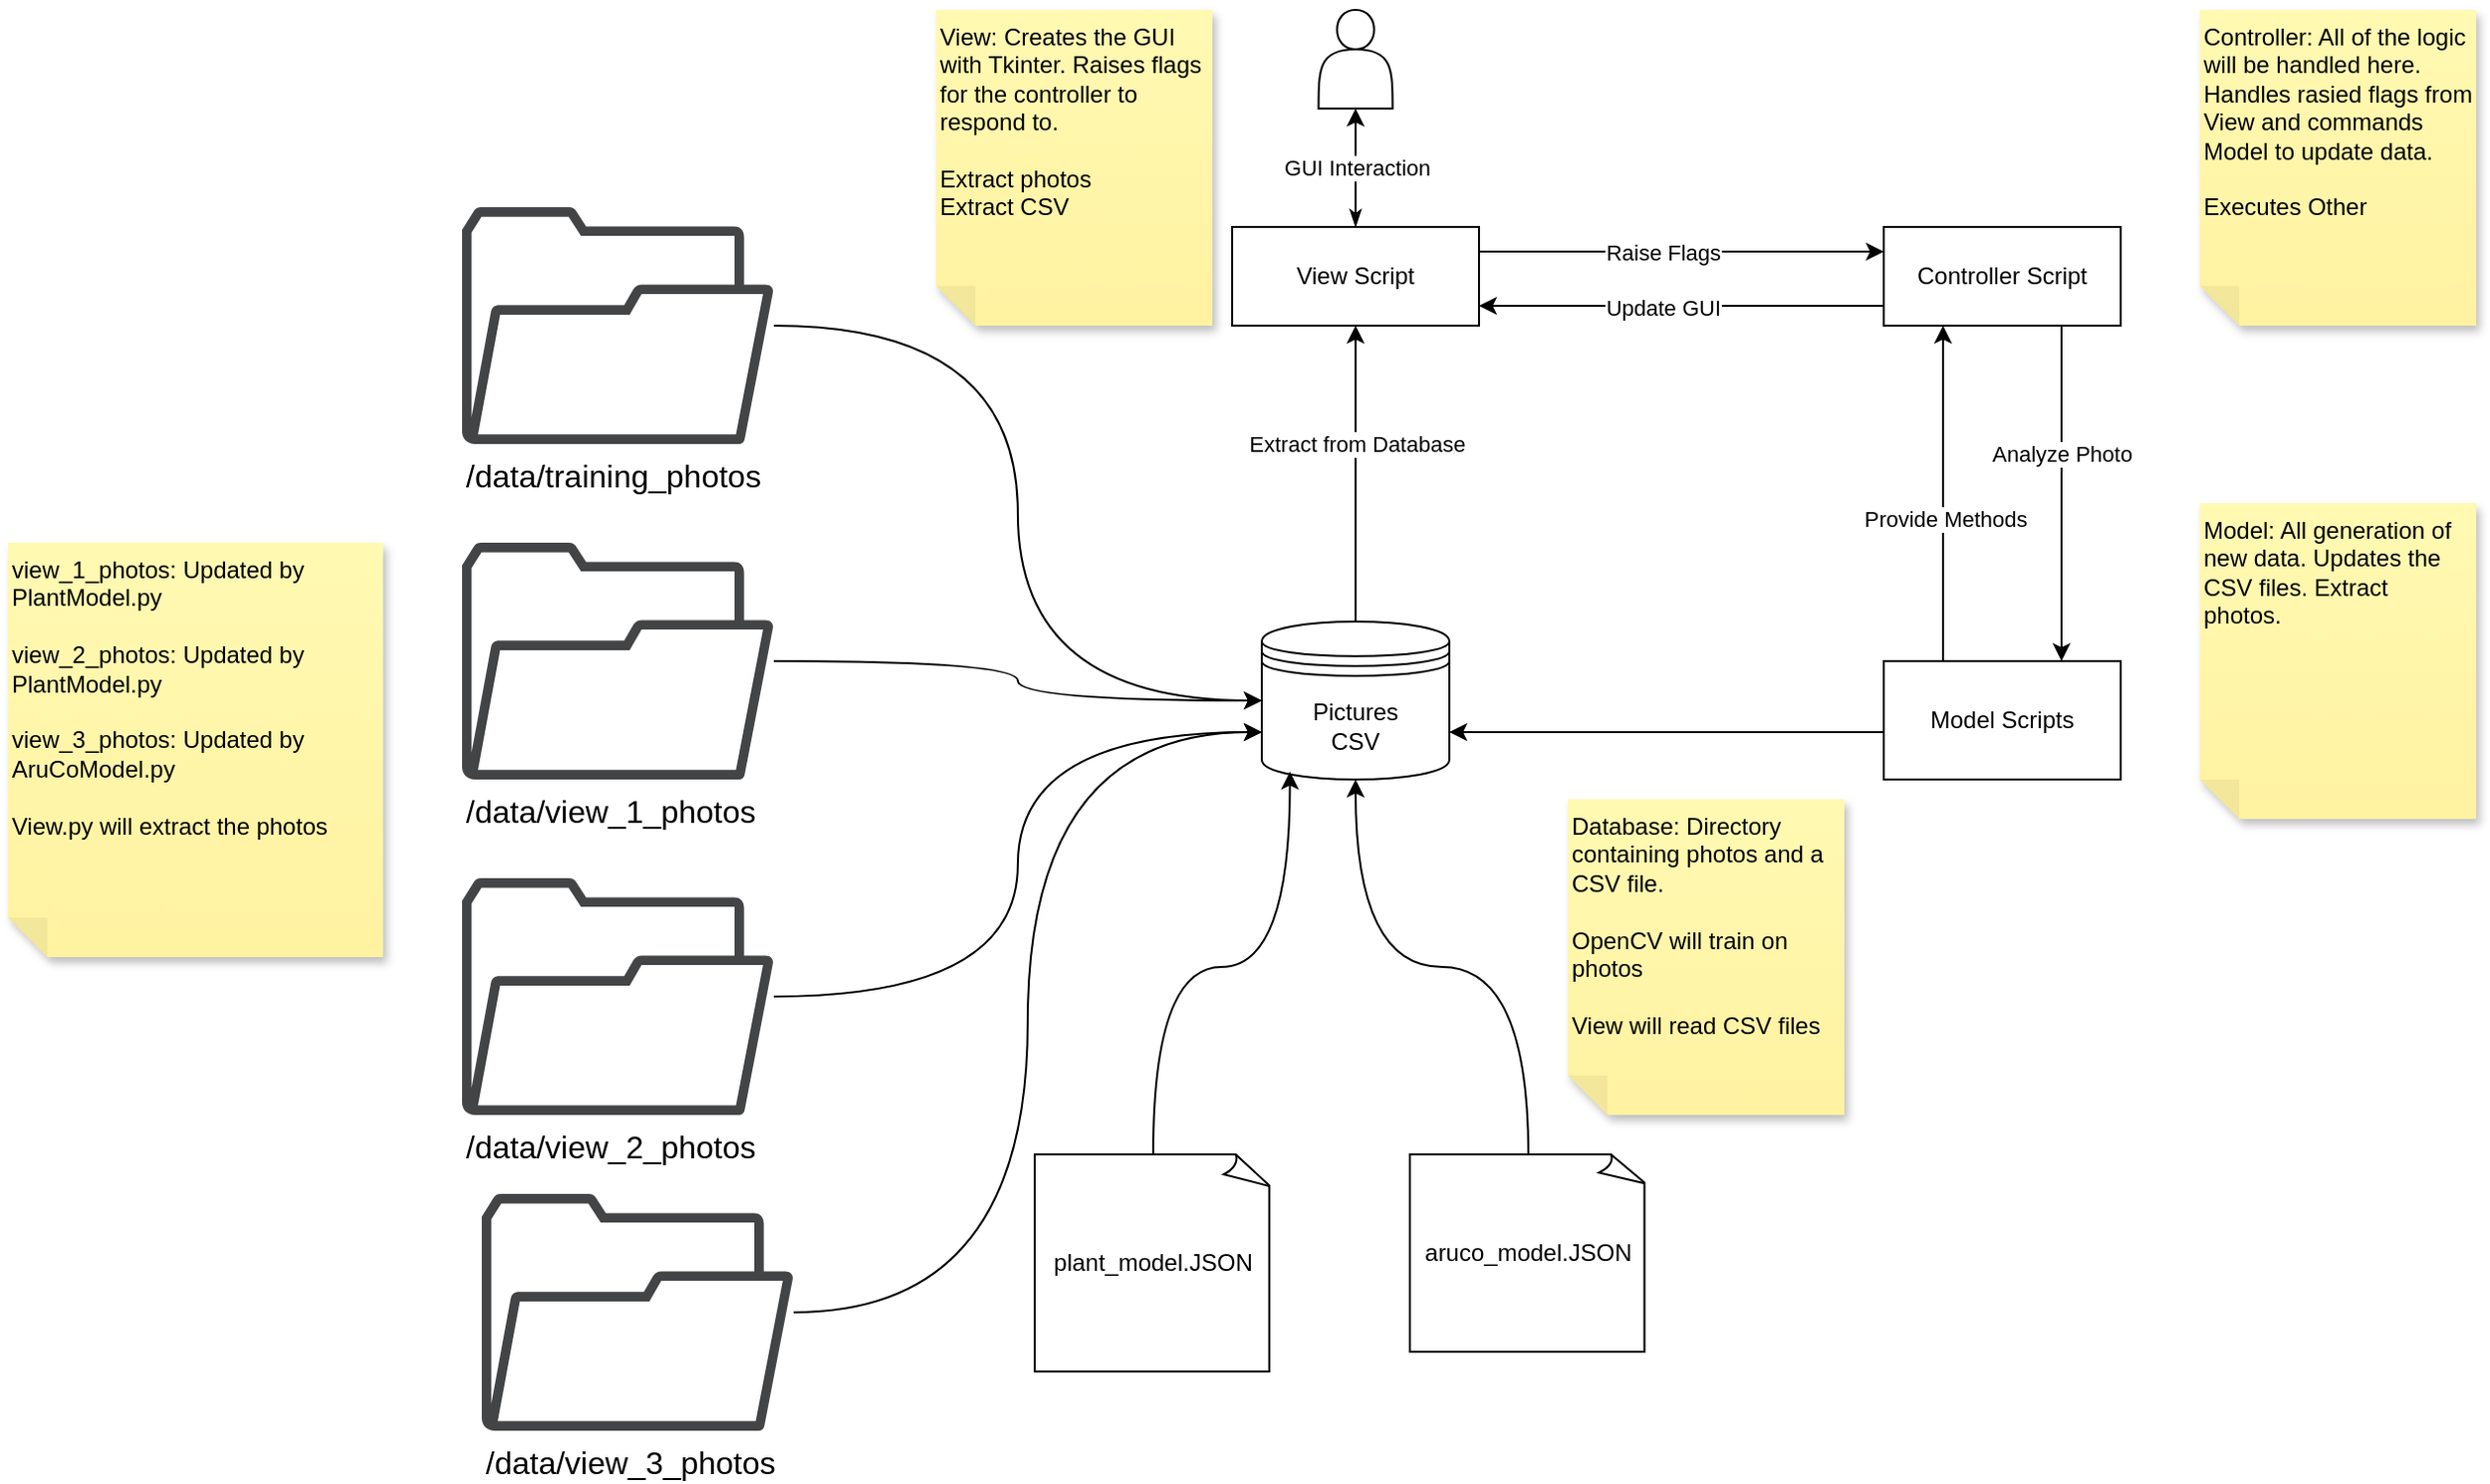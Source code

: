 <mxfile version="21.1.2" type="device" pages="3">
  <diagram name="System_Overview" id="W62WBc0dJXu3pJ372kPs">
    <mxGraphModel dx="1955" dy="822" grid="1" gridSize="10" guides="1" tooltips="1" connect="1" arrows="1" fold="1" page="1" pageScale="1" pageWidth="850" pageHeight="1100" math="0" shadow="0">
      <root>
        <mxCell id="0" />
        <mxCell id="1" parent="0" />
        <mxCell id="F2mH_FUqLK_WFXkWN0rF-1" value="" style="shape=actor;whiteSpace=wrap;html=1;" parent="1" vertex="1">
          <mxGeometry x="213.75" y="10" width="37.5" height="50" as="geometry" />
        </mxCell>
        <mxCell id="F2mH_FUqLK_WFXkWN0rF-9" style="edgeStyle=orthogonalEdgeStyle;rounded=0;orthogonalLoop=1;jettySize=auto;html=1;entryX=0.5;entryY=1;entryDx=0;entryDy=0;startArrow=classicThin;startFill=1;" parent="1" source="F2mH_FUqLK_WFXkWN0rF-3" target="F2mH_FUqLK_WFXkWN0rF-1" edge="1">
          <mxGeometry relative="1" as="geometry" />
        </mxCell>
        <mxCell id="F2mH_FUqLK_WFXkWN0rF-15" value="GUI Interaction" style="edgeLabel;html=1;align=center;verticalAlign=middle;resizable=0;points=[];" parent="F2mH_FUqLK_WFXkWN0rF-9" vertex="1" connectable="0">
          <mxGeometry x="0.194" relative="1" as="geometry">
            <mxPoint y="6" as="offset" />
          </mxGeometry>
        </mxCell>
        <mxCell id="F2mH_FUqLK_WFXkWN0rF-17" style="edgeStyle=orthogonalEdgeStyle;rounded=0;orthogonalLoop=1;jettySize=auto;html=1;entryX=0;entryY=0.25;entryDx=0;entryDy=0;" parent="1" source="F2mH_FUqLK_WFXkWN0rF-3" target="F2mH_FUqLK_WFXkWN0rF-4" edge="1">
          <mxGeometry relative="1" as="geometry">
            <Array as="points">
              <mxPoint x="398" y="133" />
            </Array>
          </mxGeometry>
        </mxCell>
        <mxCell id="F2mH_FUqLK_WFXkWN0rF-26" value="Raise Flags" style="edgeLabel;html=1;align=center;verticalAlign=middle;resizable=0;points=[];" parent="F2mH_FUqLK_WFXkWN0rF-17" vertex="1" connectable="0">
          <mxGeometry x="-0.095" relative="1" as="geometry">
            <mxPoint as="offset" />
          </mxGeometry>
        </mxCell>
        <mxCell id="F2mH_FUqLK_WFXkWN0rF-3" value="View Script" style="rounded=0;whiteSpace=wrap;html=1;" parent="1" vertex="1">
          <mxGeometry x="170" y="120" width="125" height="50" as="geometry" />
        </mxCell>
        <mxCell id="F2mH_FUqLK_WFXkWN0rF-16" style="edgeStyle=orthogonalEdgeStyle;rounded=0;orthogonalLoop=1;jettySize=auto;html=1;" parent="1" source="F2mH_FUqLK_WFXkWN0rF-4" edge="1">
          <mxGeometry relative="1" as="geometry">
            <mxPoint x="295" y="160" as="targetPoint" />
            <Array as="points">
              <mxPoint x="295" y="160" />
            </Array>
          </mxGeometry>
        </mxCell>
        <mxCell id="F2mH_FUqLK_WFXkWN0rF-27" value="Update GUI" style="edgeLabel;html=1;align=center;verticalAlign=middle;resizable=0;points=[];" parent="F2mH_FUqLK_WFXkWN0rF-16" vertex="1" connectable="0">
          <mxGeometry x="0.099" y="1" relative="1" as="geometry">
            <mxPoint as="offset" />
          </mxGeometry>
        </mxCell>
        <mxCell id="F2mH_FUqLK_WFXkWN0rF-18" style="edgeStyle=orthogonalEdgeStyle;rounded=0;orthogonalLoop=1;jettySize=auto;html=1;entryX=0.75;entryY=0;entryDx=0;entryDy=0;" parent="1" source="F2mH_FUqLK_WFXkWN0rF-4" target="F2mH_FUqLK_WFXkWN0rF-13" edge="1">
          <mxGeometry relative="1" as="geometry">
            <Array as="points">
              <mxPoint x="590" y="200" />
              <mxPoint x="590" y="200" />
            </Array>
          </mxGeometry>
        </mxCell>
        <mxCell id="F2mH_FUqLK_WFXkWN0rF-29" value="Analyze Photo" style="edgeLabel;html=1;align=center;verticalAlign=middle;resizable=0;points=[];" parent="F2mH_FUqLK_WFXkWN0rF-18" vertex="1" connectable="0">
          <mxGeometry x="-0.243" relative="1" as="geometry">
            <mxPoint as="offset" />
          </mxGeometry>
        </mxCell>
        <mxCell id="F2mH_FUqLK_WFXkWN0rF-4" value="Controller Script" style="rounded=0;whiteSpace=wrap;html=1;" parent="1" vertex="1">
          <mxGeometry x="500" y="120" width="120" height="50" as="geometry" />
        </mxCell>
        <mxCell id="F2mH_FUqLK_WFXkWN0rF-11" style="edgeStyle=orthogonalEdgeStyle;rounded=0;orthogonalLoop=1;jettySize=auto;html=1;entryX=0.5;entryY=1;entryDx=0;entryDy=0;exitX=0.5;exitY=0;exitDx=0;exitDy=0;" parent="1" source="F2mH_FUqLK_WFXkWN0rF-6" target="F2mH_FUqLK_WFXkWN0rF-3" edge="1">
          <mxGeometry relative="1" as="geometry">
            <mxPoint x="232.5" y="240" as="sourcePoint" />
          </mxGeometry>
        </mxCell>
        <mxCell id="F2mH_FUqLK_WFXkWN0rF-28" value="Extract from Database" style="edgeLabel;html=1;align=center;verticalAlign=middle;resizable=0;points=[];" parent="F2mH_FUqLK_WFXkWN0rF-11" vertex="1" connectable="0">
          <mxGeometry x="0.202" relative="1" as="geometry">
            <mxPoint as="offset" />
          </mxGeometry>
        </mxCell>
        <mxCell id="F2mH_FUqLK_WFXkWN0rF-6" value="Pictures&lt;br&gt;CSV" style="shape=datastore;whiteSpace=wrap;html=1;" parent="1" vertex="1">
          <mxGeometry x="185" y="320" width="95" height="80" as="geometry" />
        </mxCell>
        <mxCell id="F2mH_FUqLK_WFXkWN0rF-14" style="edgeStyle=orthogonalEdgeStyle;rounded=0;orthogonalLoop=1;jettySize=auto;html=1;entryX=1;entryY=0.7;entryDx=0;entryDy=0;" parent="1" source="F2mH_FUqLK_WFXkWN0rF-13" target="F2mH_FUqLK_WFXkWN0rF-6" edge="1">
          <mxGeometry relative="1" as="geometry">
            <mxPoint x="290" y="370" as="targetPoint" />
            <Array as="points">
              <mxPoint x="470" y="376" />
              <mxPoint x="470" y="376" />
            </Array>
          </mxGeometry>
        </mxCell>
        <mxCell id="F2mH_FUqLK_WFXkWN0rF-20" style="edgeStyle=orthogonalEdgeStyle;rounded=0;orthogonalLoop=1;jettySize=auto;html=1;entryX=0.25;entryY=1;entryDx=0;entryDy=0;" parent="1" source="F2mH_FUqLK_WFXkWN0rF-13" target="F2mH_FUqLK_WFXkWN0rF-4" edge="1">
          <mxGeometry relative="1" as="geometry">
            <Array as="points">
              <mxPoint x="530" y="280" />
              <mxPoint x="530" y="280" />
            </Array>
          </mxGeometry>
        </mxCell>
        <mxCell id="F2mH_FUqLK_WFXkWN0rF-30" value="Provide Methods" style="edgeLabel;html=1;align=center;verticalAlign=middle;resizable=0;points=[];" parent="F2mH_FUqLK_WFXkWN0rF-20" vertex="1" connectable="0">
          <mxGeometry x="-0.155" y="-1" relative="1" as="geometry">
            <mxPoint as="offset" />
          </mxGeometry>
        </mxCell>
        <mxCell id="F2mH_FUqLK_WFXkWN0rF-13" value="Model Scripts" style="rounded=0;whiteSpace=wrap;html=1;" parent="1" vertex="1">
          <mxGeometry x="500" y="340" width="120" height="60" as="geometry" />
        </mxCell>
        <mxCell id="F2mH_FUqLK_WFXkWN0rF-21" value="Controller: All of the logic will be handled here. Handles rasied flags from View and commands Model to update data.&amp;nbsp;&lt;br&gt;&lt;br&gt;Executes Other" style="shape=note;whiteSpace=wrap;html=1;backgroundOutline=1;fontColor=#000000;darkOpacity=0.05;fillColor=#FFF9B2;strokeColor=none;fillStyle=solid;direction=west;gradientDirection=north;gradientColor=#FFF2A1;shadow=1;size=20;pointerEvents=1;horizontal=1;verticalAlign=top;align=left;" parent="1" vertex="1">
          <mxGeometry x="660" y="10" width="140" height="160" as="geometry" />
        </mxCell>
        <mxCell id="F2mH_FUqLK_WFXkWN0rF-22" value="Model: All generation of new data. Updates the CSV files. Extract photos.&amp;nbsp;" style="shape=note;whiteSpace=wrap;html=1;backgroundOutline=1;fontColor=#000000;darkOpacity=0.05;fillColor=#FFF9B2;strokeColor=none;fillStyle=solid;direction=west;gradientDirection=north;gradientColor=#FFF2A1;shadow=1;size=20;pointerEvents=1;verticalAlign=top;align=left;" parent="1" vertex="1">
          <mxGeometry x="660" y="260" width="140" height="160" as="geometry" />
        </mxCell>
        <mxCell id="F2mH_FUqLK_WFXkWN0rF-24" value="Database: Directory containing photos and a CSV file.&amp;nbsp;&lt;br&gt;&lt;br&gt;OpenCV will train on photos&lt;br&gt;&lt;br&gt;View will read CSV files" style="shape=note;whiteSpace=wrap;html=1;backgroundOutline=1;fontColor=#000000;darkOpacity=0.05;fillColor=#FFF9B2;strokeColor=none;fillStyle=solid;direction=west;gradientDirection=north;gradientColor=#FFF2A1;shadow=1;size=20;pointerEvents=1;verticalAlign=top;align=left;" parent="1" vertex="1">
          <mxGeometry x="340" y="410" width="140" height="160" as="geometry" />
        </mxCell>
        <mxCell id="F2mH_FUqLK_WFXkWN0rF-25" value="View: Creates the GUI with Tkinter. Raises flags for the controller to respond to.&amp;nbsp;&lt;br&gt;&lt;br&gt;Extract photos&lt;br&gt;Extract CSV&amp;nbsp;" style="shape=note;whiteSpace=wrap;html=1;backgroundOutline=1;fontColor=#000000;darkOpacity=0.05;fillColor=#FFF9B2;strokeColor=none;fillStyle=solid;direction=west;gradientDirection=north;gradientColor=#FFF2A1;shadow=1;size=20;pointerEvents=1;verticalAlign=top;align=left;" parent="1" vertex="1">
          <mxGeometry x="20" y="10" width="140" height="160" as="geometry" />
        </mxCell>
        <mxCell id="fJOFrV4WpMcn3VLVgLX9-7" style="edgeStyle=orthogonalEdgeStyle;rounded=0;orthogonalLoop=1;jettySize=auto;html=1;entryX=0.5;entryY=1;entryDx=0;entryDy=0;curved=1;" parent="1" source="fJOFrV4WpMcn3VLVgLX9-1" target="F2mH_FUqLK_WFXkWN0rF-6" edge="1">
          <mxGeometry relative="1" as="geometry" />
        </mxCell>
        <mxCell id="fJOFrV4WpMcn3VLVgLX9-1" value="aruco_model.JSON" style="whiteSpace=wrap;html=1;shape=mxgraph.basic.document" parent="1" vertex="1">
          <mxGeometry x="260" y="590" width="120" height="100" as="geometry" />
        </mxCell>
        <mxCell id="fJOFrV4WpMcn3VLVgLX9-6" style="edgeStyle=orthogonalEdgeStyle;rounded=0;orthogonalLoop=1;jettySize=auto;html=1;entryX=0.15;entryY=0.95;entryDx=0;entryDy=0;entryPerimeter=0;curved=1;" parent="1" source="fJOFrV4WpMcn3VLVgLX9-2" target="F2mH_FUqLK_WFXkWN0rF-6" edge="1">
          <mxGeometry relative="1" as="geometry" />
        </mxCell>
        <mxCell id="fJOFrV4WpMcn3VLVgLX9-2" value="plant_model.JSON" style="whiteSpace=wrap;html=1;shape=mxgraph.basic.document" parent="1" vertex="1">
          <mxGeometry x="70" y="590" width="120" height="110" as="geometry" />
        </mxCell>
        <mxCell id="Y7-mlrsMqzR5W267q_G9-7" style="edgeStyle=orthogonalEdgeStyle;rounded=0;orthogonalLoop=1;jettySize=auto;html=1;entryX=0;entryY=0.5;entryDx=0;entryDy=0;curved=1;" parent="1" source="fJOFrV4WpMcn3VLVgLX9-4" target="F2mH_FUqLK_WFXkWN0rF-6" edge="1">
          <mxGeometry relative="1" as="geometry" />
        </mxCell>
        <mxCell id="fJOFrV4WpMcn3VLVgLX9-4" value="/data/training_photos" style="sketch=0;pointerEvents=1;shadow=0;dashed=0;html=1;strokeColor=none;fillColor=#434445;aspect=fixed;labelPosition=center;verticalLabelPosition=bottom;verticalAlign=top;align=left;outlineConnect=0;shape=mxgraph.vvd.folder;horizontal=1;fontSize=16;" parent="1" vertex="1">
          <mxGeometry x="-220" y="110" width="157.89" height="120" as="geometry" />
        </mxCell>
        <mxCell id="Y7-mlrsMqzR5W267q_G9-8" style="edgeStyle=orthogonalEdgeStyle;rounded=0;orthogonalLoop=1;jettySize=auto;html=1;entryX=0;entryY=0.5;entryDx=0;entryDy=0;curved=1;" parent="1" source="Y7-mlrsMqzR5W267q_G9-1" target="F2mH_FUqLK_WFXkWN0rF-6" edge="1">
          <mxGeometry relative="1" as="geometry" />
        </mxCell>
        <mxCell id="Y7-mlrsMqzR5W267q_G9-1" value="/data/view_1_photos" style="sketch=0;pointerEvents=1;shadow=0;dashed=0;html=1;strokeColor=none;fillColor=#434445;aspect=fixed;labelPosition=center;verticalLabelPosition=bottom;verticalAlign=top;align=left;outlineConnect=0;shape=mxgraph.vvd.folder;horizontal=1;fontSize=16;" parent="1" vertex="1">
          <mxGeometry x="-220" y="280" width="157.89" height="120" as="geometry" />
        </mxCell>
        <mxCell id="Y7-mlrsMqzR5W267q_G9-9" style="edgeStyle=orthogonalEdgeStyle;rounded=0;orthogonalLoop=1;jettySize=auto;html=1;entryX=0;entryY=0.7;entryDx=0;entryDy=0;curved=1;" parent="1" source="Y7-mlrsMqzR5W267q_G9-4" target="F2mH_FUqLK_WFXkWN0rF-6" edge="1">
          <mxGeometry relative="1" as="geometry" />
        </mxCell>
        <mxCell id="Y7-mlrsMqzR5W267q_G9-4" value="/data/view_2_photos" style="sketch=0;pointerEvents=1;shadow=0;dashed=0;html=1;strokeColor=none;fillColor=#434445;aspect=fixed;labelPosition=center;verticalLabelPosition=bottom;verticalAlign=top;align=left;outlineConnect=0;shape=mxgraph.vvd.folder;horizontal=1;fontSize=16;" parent="1" vertex="1">
          <mxGeometry x="-220" y="450" width="157.89" height="120" as="geometry" />
        </mxCell>
        <mxCell id="Y7-mlrsMqzR5W267q_G9-10" style="edgeStyle=orthogonalEdgeStyle;rounded=0;orthogonalLoop=1;jettySize=auto;html=1;entryX=0;entryY=0.7;entryDx=0;entryDy=0;curved=1;" parent="1" source="Y7-mlrsMqzR5W267q_G9-5" target="F2mH_FUqLK_WFXkWN0rF-6" edge="1">
          <mxGeometry relative="1" as="geometry" />
        </mxCell>
        <mxCell id="Y7-mlrsMqzR5W267q_G9-5" value="/data/view_3_photos" style="sketch=0;pointerEvents=1;shadow=0;dashed=0;html=1;strokeColor=none;fillColor=#434445;aspect=fixed;labelPosition=center;verticalLabelPosition=bottom;verticalAlign=top;align=left;outlineConnect=0;shape=mxgraph.vvd.folder;horizontal=1;fontSize=16;" parent="1" vertex="1">
          <mxGeometry x="-210" y="610" width="157.89" height="120" as="geometry" />
        </mxCell>
        <mxCell id="LuB1hXhjsYv1q2qlf1Kx-1" value="view_1_photos: Updated by PlantModel.py&lt;br&gt;&lt;br&gt;view_2_photos: Updated by PlantModel.py&lt;br&gt;&lt;br&gt;view_3_photos: Updated by AruCoModel.py&lt;br&gt;&lt;br&gt;View.py will extract the photos" style="shape=note;whiteSpace=wrap;html=1;backgroundOutline=1;fontColor=#000000;darkOpacity=0.05;fillColor=#FFF9B2;strokeColor=none;fillStyle=solid;direction=west;gradientDirection=north;gradientColor=#FFF2A1;shadow=1;size=20;pointerEvents=1;align=left;verticalAlign=top;" vertex="1" parent="1">
          <mxGeometry x="-450" y="280" width="190" height="210" as="geometry" />
        </mxCell>
      </root>
    </mxGraphModel>
  </diagram>
  <diagram id="RU4EUe5mBqhzKCZHCKLA" name="view_GUI">
    <mxGraphModel dx="2163" dy="976" grid="0" gridSize="10" guides="1" tooltips="1" connect="1" arrows="1" fold="1" page="1" pageScale="1" pageWidth="850" pageHeight="1100" math="0" shadow="0">
      <root>
        <mxCell id="0" />
        <mxCell id="1" parent="0" />
        <mxCell id="b3JfOETVGV9nyhh6I8iH-1" value="" style="rounded=0;whiteSpace=wrap;html=1;fillColor=#f5f5f5;fontColor=#333333;strokeColor=#666666;" vertex="1" parent="1">
          <mxGeometry x="-91" y="164" width="1321" height="783" as="geometry" />
        </mxCell>
        <mxCell id="7BTILMqd11kQHuoIIA3a-1" value="Take a picture" style="labelPosition=center;verticalLabelPosition=middle;align=center;html=1;shape=mxgraph.basic.shaded_button;dx=10;fillColor=#f5f5f5;strokeColor=#666666;whiteSpace=wrap;fontColor=#333333;" parent="1" vertex="1">
          <mxGeometry x="190" y="350" width="213" height="50" as="geometry" />
        </mxCell>
        <mxCell id="7BTILMqd11kQHuoIIA3a-2" value="Photo_View_1" style="rounded=0;whiteSpace=wrap;html=1;fillColor=none;strokeColor=#d3d3d3;strokeWidth=2;verticalAlign=top;align=left;" parent="1" vertex="1">
          <mxGeometry x="485" y="366" width="200" height="240" as="geometry" />
        </mxCell>
        <mxCell id="7BTILMqd11kQHuoIIA3a-5" value="" style="verticalLabelPosition=bottom;html=1;verticalAlign=top;align=center;shape=mxgraph.floorplan.plant;" parent="1" vertex="1">
          <mxGeometry x="535" y="476" width="100" height="110" as="geometry" />
        </mxCell>
        <mxCell id="7BTILMqd11kQHuoIIA3a-6" value="Photo_View_1:&amp;nbsp; Un-altered photo taken.&amp;nbsp;&lt;br&gt;&lt;br&gt;Photo_View_2: Photo with color segmentation artificats&lt;br&gt;&lt;br&gt;Photo_View_3: Photo with plant aruco identification artifcats&amp;nbsp;&lt;br&gt;&lt;br&gt;Photo_view_4: scatter plot of colrs in image (Reach)" style="shape=note;whiteSpace=wrap;html=1;backgroundOutline=1;fontColor=#000000;darkOpacity=0.05;fillColor=#FFF9B2;strokeColor=none;fillStyle=solid;direction=west;gradientDirection=north;gradientColor=#FFF2A1;shadow=1;size=20;pointerEvents=1;verticalAlign=top;align=left;" parent="1" vertex="1">
          <mxGeometry x="961" y="374" width="201" height="211" as="geometry" />
        </mxCell>
        <mxCell id="7BTILMqd11kQHuoIIA3a-7" value="Photo_View_3" style="rounded=0;whiteSpace=wrap;html=1;fillColor=none;strokeColor=#d3d3d3;strokeWidth=2;verticalAlign=top;align=left;" parent="1" vertex="1">
          <mxGeometry x="190" y="640" width="200" height="240" as="geometry" />
        </mxCell>
        <mxCell id="7BTILMqd11kQHuoIIA3a-8" value="" style="verticalLabelPosition=bottom;html=1;verticalAlign=top;align=center;shape=mxgraph.floorplan.plant;" parent="1" vertex="1">
          <mxGeometry x="230" y="750" width="100" height="110" as="geometry" />
        </mxCell>
        <mxCell id="7BTILMqd11kQHuoIIA3a-9" value="Photo_View_2" style="rounded=0;whiteSpace=wrap;html=1;fillColor=none;strokeColor=#d3d3d3;strokeWidth=2;verticalAlign=top;align=left;" parent="1" vertex="1">
          <mxGeometry x="480" y="640" width="200" height="240" as="geometry" />
        </mxCell>
        <mxCell id="7BTILMqd11kQHuoIIA3a-10" value="" style="verticalLabelPosition=bottom;html=1;verticalAlign=top;align=center;shape=mxgraph.floorplan.plant;" parent="1" vertex="1">
          <mxGeometry x="530" y="750" width="100" height="110" as="geometry" />
        </mxCell>
        <mxCell id="7BTILMqd11kQHuoIIA3a-11" value="D1: Plant Height: (Numeric)" style="rounded=0;whiteSpace=wrap;html=1;align=left;fillColor=#fff2cc;strokeColor=#d6b656;" parent="1" vertex="1">
          <mxGeometry x="190" y="415" width="210" height="40" as="geometry" />
        </mxCell>
        <mxCell id="7BTILMqd11kQHuoIIA3a-12" value="D2: Leaf to Flower Ratio: (Numeric)" style="rounded=0;whiteSpace=wrap;html=1;align=left;fillColor=#fff2cc;strokeColor=#d6b656;" parent="1" vertex="1">
          <mxGeometry x="190" y="470" width="210" height="40" as="geometry" />
        </mxCell>
        <mxCell id="7BTILMqd11kQHuoIIA3a-17" value="" style="html=1;shadow=0;dashed=0;shape=mxgraph.bootstrap.rrect;rSize=5;strokeColor=none;fillColor=#f6f6f6;whiteSpace=wrap;" parent="1" vertex="1">
          <mxGeometry x="326" y="533" width="94" height="20" as="geometry" />
        </mxCell>
        <mxCell id="7BTILMqd11kQHuoIIA3a-18" value="" style="html=1;shadow=0;dashed=0;shape=mxgraph.bootstrap.leftButtonStriped;fillColor=#55BFE0;fontColor=#FFFFFF;whiteSpace=wrap;" parent="7BTILMqd11kQHuoIIA3a-17" vertex="1">
          <mxGeometry width="58.75" height="20" as="geometry" />
        </mxCell>
        <mxCell id="7BTILMqd11kQHuoIIA3a-19" value="" style="html=1;shadow=0;dashed=0;shape=mxgraph.bootstrap.rrect;rSize=5;strokeColor=none;fillColor=#f6f6f6;whiteSpace=wrap;" parent="1" vertex="1">
          <mxGeometry x="326" y="574" width="94" height="20" as="geometry" />
        </mxCell>
        <mxCell id="7BTILMqd11kQHuoIIA3a-20" value="" style="html=1;shadow=0;dashed=0;shape=mxgraph.bootstrap.leftButtonStriped;fillColor=#55BFE0;fontColor=#FFFFFF;whiteSpace=wrap;" parent="7BTILMqd11kQHuoIIA3a-19" vertex="1">
          <mxGeometry width="58.75" height="20" as="geometry" />
        </mxCell>
        <mxCell id="7BTILMqd11kQHuoIIA3a-21" value="D3: Plant Health Bar" style="whiteSpace=wrap;html=1;fillColor=#fff2cc;strokeColor=#d6b656;" parent="1" vertex="1">
          <mxGeometry x="190" y="529" width="125" height="28" as="geometry" />
        </mxCell>
        <mxCell id="7BTILMqd11kQHuoIIA3a-22" value="D4: Flower Level Bar" style="whiteSpace=wrap;html=1;fillColor=#fff2cc;strokeColor=#d6b656;" parent="1" vertex="1">
          <mxGeometry x="190" y="570" width="125" height="28" as="geometry" />
        </mxCell>
        <mxCell id="7BTILMqd11kQHuoIIA3a-25" value="My Plant Tracker" style="rounded=0;whiteSpace=wrap;html=1;fillColor=#f5f5f5;fontColor=#333333;strokeColor=#666666;" parent="1" vertex="1">
          <mxGeometry x="187" y="275" width="495" height="60" as="geometry" />
        </mxCell>
        <mxCell id="7BTILMqd11kQHuoIIA3a-27" value="User will update the entire system with pressing &quot;Take a Picture&quot; button.&amp;nbsp;&lt;br&gt;&lt;br&gt;All data points will be updated.&amp;nbsp;" style="shape=note;whiteSpace=wrap;html=1;backgroundOutline=1;fontColor=#000000;darkOpacity=0.05;fillColor=#FFF9B2;strokeColor=none;fillStyle=solid;direction=west;gradientDirection=north;gradientColor=#FFF2A1;shadow=1;size=20;pointerEvents=1;align=left;verticalAlign=top;" parent="1" vertex="1">
          <mxGeometry x="5" y="275" width="160" height="160" as="geometry" />
        </mxCell>
        <mxCell id="0wqp4sQfu4tUy8CLVBSQ-1" value="D1: Derived from database&lt;br&gt;&lt;br&gt;D2: Derived from database&lt;br&gt;&lt;br&gt;D3: Derived from green_to_green_max_ratio&lt;br&gt;&lt;br&gt;D4: Derived from flower_to_leaf_ratio" style="shape=note;whiteSpace=wrap;html=1;backgroundOutline=1;fontColor=#000000;darkOpacity=0.05;fillColor=#FFF9B2;strokeColor=none;fillStyle=solid;direction=west;gradientDirection=north;gradientColor=#FFF2A1;shadow=1;size=20;pointerEvents=1;align=left;verticalAlign=top;" parent="1" vertex="1">
          <mxGeometry x="5" y="470" width="160" height="182" as="geometry" />
        </mxCell>
        <mxCell id="0wqp4sQfu4tUy8CLVBSQ-2" value="Photo_View_4" style="rounded=0;whiteSpace=wrap;html=1;fillColor=none;strokeColor=#d3d3d3;strokeWidth=2;verticalAlign=top;align=left;" parent="1" vertex="1">
          <mxGeometry x="725" y="366" width="200" height="240" as="geometry" />
        </mxCell>
        <mxCell id="0wqp4sQfu4tUy8CLVBSQ-3" value="" style="verticalLabelPosition=bottom;html=1;verticalAlign=top;align=center;shape=mxgraph.floorplan.plant;" parent="1" vertex="1">
          <mxGeometry x="767" y="453" width="100" height="110" as="geometry" />
        </mxCell>
      </root>
    </mxGraphModel>
  </diagram>
  <diagram id="7bWlyvjQoz-sf_b5oIfg" name="UML">
    <mxGraphModel dx="1463" dy="909" grid="1" gridSize="10" guides="1" tooltips="1" connect="1" arrows="1" fold="1" page="1" pageScale="1" pageWidth="850" pageHeight="1100" math="0" shadow="0">
      <root>
        <mxCell id="0" />
        <mxCell id="1" parent="0" />
        <mxCell id="97KFQHoQ1xQwNFU3Ieou-4" style="edgeStyle=orthogonalEdgeStyle;rounded=0;orthogonalLoop=1;jettySize=auto;html=1;entryX=0.495;entryY=1.015;entryDx=0;entryDy=0;entryPerimeter=0;dashed=1;dashPattern=8 8;curved=1;endArrow=none;endFill=0;startArrow=classic;startFill=1;" parent="1" source="Mx5o0UkkK_ICXzjV9Y-4-1" target="Mx5o0UkkK_ICXzjV9Y-4-16" edge="1">
          <mxGeometry relative="1" as="geometry" />
        </mxCell>
        <mxCell id="QguI9fj5a5n1PYs7zX6k-3" value="Depends on" style="edgeLabel;html=1;align=center;verticalAlign=middle;resizable=0;points=[];" vertex="1" connectable="0" parent="97KFQHoQ1xQwNFU3Ieou-4">
          <mxGeometry x="0.255" y="-4" relative="1" as="geometry">
            <mxPoint x="-22" as="offset" />
          </mxGeometry>
        </mxCell>
        <mxCell id="Mx5o0UkkK_ICXzjV9Y-4-1" value="ArucoModel.py" style="swimlane;fontStyle=1;align=center;verticalAlign=top;childLayout=stackLayout;horizontal=1;startSize=26;horizontalStack=0;resizeParent=1;resizeParentMax=0;resizeLast=0;collapsible=1;marginBottom=0;whiteSpace=wrap;html=1;" parent="1" vertex="1">
          <mxGeometry x="220" y="390" width="320" height="86" as="geometry" />
        </mxCell>
        <mxCell id="Mx5o0UkkK_ICXzjV9Y-4-2" value="- plant_height: double" style="text;strokeColor=none;fillColor=none;align=left;verticalAlign=top;spacingLeft=4;spacingRight=4;overflow=hidden;rotatable=0;points=[[0,0.5],[1,0.5]];portConstraint=eastwest;whiteSpace=wrap;html=1;" parent="Mx5o0UkkK_ICXzjV9Y-4-1" vertex="1">
          <mxGeometry y="26" width="320" height="26" as="geometry" />
        </mxCell>
        <mxCell id="Mx5o0UkkK_ICXzjV9Y-4-3" value="" style="line;strokeWidth=1;fillColor=none;align=left;verticalAlign=middle;spacingTop=-1;spacingLeft=3;spacingRight=3;rotatable=0;labelPosition=right;points=[];portConstraint=eastwest;strokeColor=inherit;" parent="Mx5o0UkkK_ICXzjV9Y-4-1" vertex="1">
          <mxGeometry y="52" width="320" height="8" as="geometry" />
        </mxCell>
        <mxCell id="Mx5o0UkkK_ICXzjV9Y-4-4" value="+ updateDatabase(void): boolean" style="text;strokeColor=none;fillColor=none;align=left;verticalAlign=top;spacingLeft=4;spacingRight=4;overflow=hidden;rotatable=0;points=[[0,0.5],[1,0.5]];portConstraint=eastwest;whiteSpace=wrap;html=1;" parent="Mx5o0UkkK_ICXzjV9Y-4-1" vertex="1">
          <mxGeometry y="60" width="320" height="26" as="geometry" />
        </mxCell>
        <mxCell id="97KFQHoQ1xQwNFU3Ieou-5" style="edgeStyle=orthogonalEdgeStyle;rounded=0;orthogonalLoop=1;jettySize=auto;html=1;entryX=1;entryY=0.5;entryDx=0;entryDy=0;dashed=1;dashPattern=8 8;curved=1;endArrow=none;endFill=0;startArrow=classic;startFill=1;" parent="1" source="Mx5o0UkkK_ICXzjV9Y-4-5" target="Mx5o0UkkK_ICXzjV9Y-4-14" edge="1">
          <mxGeometry relative="1" as="geometry" />
        </mxCell>
        <mxCell id="QguI9fj5a5n1PYs7zX6k-4" value="Depends on" style="edgeLabel;html=1;align=center;verticalAlign=middle;resizable=0;points=[];" vertex="1" connectable="0" parent="97KFQHoQ1xQwNFU3Ieou-5">
          <mxGeometry x="-0.491" y="34" relative="1" as="geometry">
            <mxPoint as="offset" />
          </mxGeometry>
        </mxCell>
        <mxCell id="Mx5o0UkkK_ICXzjV9Y-4-5" value="PlantModel.py" style="swimlane;fontStyle=1;align=center;verticalAlign=top;childLayout=stackLayout;horizontal=1;startSize=26;horizontalStack=0;resizeParent=1;resizeParentMax=0;resizeLast=0;collapsible=1;marginBottom=0;whiteSpace=wrap;html=1;" parent="1" vertex="1">
          <mxGeometry x="680" y="400" width="260" height="242" as="geometry" />
        </mxCell>
        <mxCell id="Cj4eXl6U9WVURNELB_ab-1" value="- flower_to_leaf_ratio: double" style="text;strokeColor=none;fillColor=none;align=left;verticalAlign=top;spacingLeft=4;spacingRight=4;overflow=hidden;rotatable=0;points=[[0,0.5],[1,0.5]];portConstraint=eastwest;whiteSpace=wrap;html=1;" parent="Mx5o0UkkK_ICXzjV9Y-4-5" vertex="1">
          <mxGeometry y="26" width="260" height="26" as="geometry" />
        </mxCell>
        <mxCell id="eHpSEIZ-DhEM_juLLfqD-1" value="- green_to_green_max_ratio: double" style="text;strokeColor=none;fillColor=none;align=left;verticalAlign=top;spacingLeft=4;spacingRight=4;overflow=hidden;rotatable=0;points=[[0,0.5],[1,0.5]];portConstraint=eastwest;whiteSpace=wrap;html=1;" parent="Mx5o0UkkK_ICXzjV9Y-4-5" vertex="1">
          <mxGeometry y="52" width="260" height="26" as="geometry" />
        </mxCell>
        <mxCell id="4YIr0hMOkdn0ZHAy8nmf-1" value="- green_color_minumum: double" style="text;strokeColor=none;fillColor=none;align=left;verticalAlign=top;spacingLeft=4;spacingRight=4;overflow=hidden;rotatable=0;points=[[0,0.5],[1,0.5]];portConstraint=eastwest;whiteSpace=wrap;html=1;" parent="Mx5o0UkkK_ICXzjV9Y-4-5" vertex="1">
          <mxGeometry y="78" width="260" height="26" as="geometry" />
        </mxCell>
        <mxCell id="4YIr0hMOkdn0ZHAy8nmf-2" value="- green_color_maximum: double" style="text;strokeColor=none;fillColor=none;align=left;verticalAlign=top;spacingLeft=4;spacingRight=4;overflow=hidden;rotatable=0;points=[[0,0.5],[1,0.5]];portConstraint=eastwest;whiteSpace=wrap;html=1;" parent="Mx5o0UkkK_ICXzjV9Y-4-5" vertex="1">
          <mxGeometry y="104" width="260" height="26" as="geometry" />
        </mxCell>
        <mxCell id="Mx5o0UkkK_ICXzjV9Y-4-21" value="- does_plant_have_flowers: boolean" style="text;strokeColor=none;fillColor=none;align=left;verticalAlign=top;spacingLeft=4;spacingRight=4;overflow=hidden;rotatable=0;points=[[0,0.5],[1,0.5]];portConstraint=eastwest;whiteSpace=wrap;html=1;" parent="Mx5o0UkkK_ICXzjV9Y-4-5" vertex="1">
          <mxGeometry y="130" width="260" height="26" as="geometry" />
        </mxCell>
        <mxCell id="Mx5o0UkkK_ICXzjV9Y-4-20" value="- is_plant_healthy: boolean" style="text;strokeColor=none;fillColor=none;align=left;verticalAlign=top;spacingLeft=4;spacingRight=4;overflow=hidden;rotatable=0;points=[[0,0.5],[1,0.5]];portConstraint=eastwest;whiteSpace=wrap;html=1;" parent="Mx5o0UkkK_ICXzjV9Y-4-5" vertex="1">
          <mxGeometry y="156" width="260" height="26" as="geometry" />
        </mxCell>
        <mxCell id="Mx5o0UkkK_ICXzjV9Y-4-7" value="" style="line;strokeWidth=1;fillColor=none;align=left;verticalAlign=middle;spacingTop=-1;spacingLeft=3;spacingRight=3;rotatable=0;labelPosition=right;points=[];portConstraint=eastwest;strokeColor=inherit;" parent="Mx5o0UkkK_ICXzjV9Y-4-5" vertex="1">
          <mxGeometry y="182" width="260" height="8" as="geometry" />
        </mxCell>
        <mxCell id="Mx5o0UkkK_ICXzjV9Y-4-17" value="+ method(type): type" style="text;strokeColor=none;fillColor=none;align=left;verticalAlign=top;spacingLeft=4;spacingRight=4;overflow=hidden;rotatable=0;points=[[0,0.5],[1,0.5]];portConstraint=eastwest;whiteSpace=wrap;html=1;" parent="Mx5o0UkkK_ICXzjV9Y-4-5" vertex="1">
          <mxGeometry y="190" width="260" height="26" as="geometry" />
        </mxCell>
        <mxCell id="97KFQHoQ1xQwNFU3Ieou-1" value="+ updateDatebase(void): boolean" style="text;strokeColor=none;fillColor=none;align=left;verticalAlign=top;spacingLeft=4;spacingRight=4;overflow=hidden;rotatable=0;points=[[0,0.5],[1,0.5]];portConstraint=eastwest;whiteSpace=wrap;html=1;" parent="Mx5o0UkkK_ICXzjV9Y-4-5" vertex="1">
          <mxGeometry y="216" width="260" height="26" as="geometry" />
        </mxCell>
        <mxCell id="97KFQHoQ1xQwNFU3Ieou-3" style="edgeStyle=orthogonalEdgeStyle;rounded=0;orthogonalLoop=1;jettySize=auto;html=1;entryX=0;entryY=0.5;entryDx=0;entryDy=0;dashed=1;dashPattern=8 8;curved=1;endArrow=none;endFill=0;startArrow=classic;startFill=1;" parent="1" source="Mx5o0UkkK_ICXzjV9Y-4-9" target="Mx5o0UkkK_ICXzjV9Y-4-16" edge="1">
          <mxGeometry relative="1" as="geometry" />
        </mxCell>
        <mxCell id="QguI9fj5a5n1PYs7zX6k-2" value="Depends on&amp;nbsp;" style="edgeLabel;html=1;align=center;verticalAlign=middle;resizable=0;points=[];" vertex="1" connectable="0" parent="97KFQHoQ1xQwNFU3Ieou-3">
          <mxGeometry x="0.088" y="-21" relative="1" as="geometry">
            <mxPoint as="offset" />
          </mxGeometry>
        </mxCell>
        <mxCell id="Mx5o0UkkK_ICXzjV9Y-4-9" value="View.py" style="swimlane;fontStyle=1;align=center;verticalAlign=top;childLayout=stackLayout;horizontal=1;startSize=26;horizontalStack=0;resizeParent=1;resizeParentMax=0;resizeLast=0;collapsible=1;marginBottom=0;whiteSpace=wrap;html=1;" parent="1" vertex="1">
          <mxGeometry x="-200" y="400" width="320" height="138" as="geometry" />
        </mxCell>
        <mxCell id="IRNhdivi3-cafMYAvAEx-10" value="- plant_height : string" style="text;strokeColor=none;fillColor=none;align=left;verticalAlign=top;spacingLeft=4;spacingRight=4;overflow=hidden;rotatable=0;points=[[0,0.5],[1,0.5]];portConstraint=eastwest;whiteSpace=wrap;html=1;" parent="Mx5o0UkkK_ICXzjV9Y-4-9" vertex="1">
          <mxGeometry y="26" width="320" height="26" as="geometry" />
        </mxCell>
        <mxCell id="IRNhdivi3-cafMYAvAEx-12" value="- flower_to_leaf_ratio: double" style="text;strokeColor=none;fillColor=none;align=left;verticalAlign=top;spacingLeft=4;spacingRight=4;overflow=hidden;rotatable=0;points=[[0,0.5],[1,0.5]];portConstraint=eastwest;whiteSpace=wrap;html=1;" parent="Mx5o0UkkK_ICXzjV9Y-4-9" vertex="1">
          <mxGeometry y="52" width="320" height="26" as="geometry" />
        </mxCell>
        <mxCell id="Q4T6fiqbS_CVV-TLuroT-5" value="- green_to_green_max_ratio: double" style="text;strokeColor=none;fillColor=none;align=left;verticalAlign=top;spacingLeft=4;spacingRight=4;overflow=hidden;rotatable=0;points=[[0,0.5],[1,0.5]];portConstraint=eastwest;whiteSpace=wrap;html=1;" vertex="1" parent="Mx5o0UkkK_ICXzjV9Y-4-9">
          <mxGeometry y="78" width="320" height="26" as="geometry" />
        </mxCell>
        <mxCell id="Mx5o0UkkK_ICXzjV9Y-4-11" value="" style="line;strokeWidth=1;fillColor=none;align=left;verticalAlign=middle;spacingTop=-1;spacingLeft=3;spacingRight=3;rotatable=0;labelPosition=right;points=[];portConstraint=eastwest;strokeColor=inherit;" parent="Mx5o0UkkK_ICXzjV9Y-4-9" vertex="1">
          <mxGeometry y="104" width="320" height="8" as="geometry" />
        </mxCell>
        <mxCell id="Mx5o0UkkK_ICXzjV9Y-4-10" value="+ Update_View(void):void" style="text;strokeColor=none;fillColor=none;align=left;verticalAlign=top;spacingLeft=4;spacingRight=4;overflow=hidden;rotatable=0;points=[[0,0.5],[1,0.5]];portConstraint=eastwest;whiteSpace=wrap;html=1;" parent="Mx5o0UkkK_ICXzjV9Y-4-9" vertex="1">
          <mxGeometry y="112" width="320" height="26" as="geometry" />
        </mxCell>
        <mxCell id="Mx5o0UkkK_ICXzjV9Y-4-13" value="Controller.py" style="swimlane;fontStyle=1;align=center;verticalAlign=top;childLayout=stackLayout;horizontal=1;startSize=26;horizontalStack=0;resizeParent=1;resizeParentMax=0;resizeLast=0;collapsible=1;marginBottom=0;whiteSpace=wrap;html=1;" parent="1" vertex="1">
          <mxGeometry x="240" y="200" width="320" height="86" as="geometry" />
        </mxCell>
        <mxCell id="Mx5o0UkkK_ICXzjV9Y-4-14" value="NONE" style="text;strokeColor=none;fillColor=none;align=left;verticalAlign=top;spacingLeft=4;spacingRight=4;overflow=hidden;rotatable=0;points=[[0,0.5],[1,0.5]];portConstraint=eastwest;whiteSpace=wrap;html=1;" parent="Mx5o0UkkK_ICXzjV9Y-4-13" vertex="1">
          <mxGeometry y="26" width="320" height="26" as="geometry" />
        </mxCell>
        <mxCell id="Mx5o0UkkK_ICXzjV9Y-4-15" value="" style="line;strokeWidth=1;fillColor=none;align=left;verticalAlign=middle;spacingTop=-1;spacingLeft=3;spacingRight=3;rotatable=0;labelPosition=right;points=[];portConstraint=eastwest;strokeColor=inherit;" parent="Mx5o0UkkK_ICXzjV9Y-4-13" vertex="1">
          <mxGeometry y="52" width="320" height="8" as="geometry" />
        </mxCell>
        <mxCell id="Mx5o0UkkK_ICXzjV9Y-4-16" value="+ method(type): type" style="text;strokeColor=none;fillColor=none;align=left;verticalAlign=top;spacingLeft=4;spacingRight=4;overflow=hidden;rotatable=0;points=[[0,0.5],[1,0.5]];portConstraint=eastwest;whiteSpace=wrap;html=1;" parent="Mx5o0UkkK_ICXzjV9Y-4-13" vertex="1">
          <mxGeometry y="60" width="320" height="26" as="geometry" />
        </mxCell>
      </root>
    </mxGraphModel>
  </diagram>
</mxfile>
